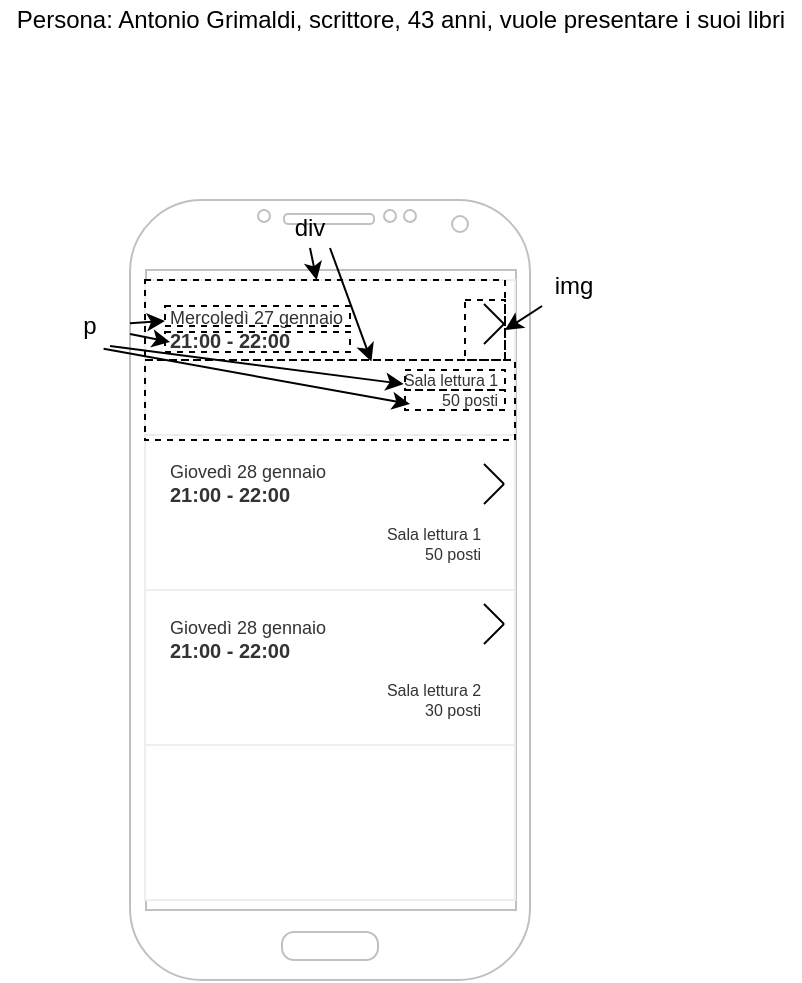 <mxfile version="14.1.9" type="github">
  <diagram id="QiETxbQGKEjQJkYVMANZ" name="Page-1">
    <mxGraphModel dx="338" dy="238" grid="1" gridSize="10" guides="1" tooltips="1" connect="1" arrows="1" fold="1" page="1" pageScale="1" pageWidth="850" pageHeight="1100" math="0" shadow="0">
      <root>
        <mxCell id="0" />
        <mxCell id="1" parent="0" />
        <mxCell id="X5kcKA9qUReP4utvDf1M-1" value="Persona: Antonio Grimaldi, scrittore, 43 anni, vuole presentare i suoi libri" style="text;html=1;resizable=0;autosize=1;align=center;verticalAlign=middle;points=[];fillColor=none;strokeColor=none;rounded=0;" vertex="1" parent="1">
          <mxGeometry x="225" y="10" width="400" height="20" as="geometry" />
        </mxCell>
        <mxCell id="X5kcKA9qUReP4utvDf1M-3" value="" style="verticalLabelPosition=bottom;verticalAlign=top;html=1;shadow=0;dashed=0;strokeWidth=1;shape=mxgraph.android.phone2;strokeColor=#c0c0c0;" vertex="1" parent="1">
          <mxGeometry x="290" y="110" width="200" height="390" as="geometry" />
        </mxCell>
        <mxCell id="X5kcKA9qUReP4utvDf1M-21" value="" style="strokeWidth=1;html=1;shadow=0;dashed=0;shape=mxgraph.android.rrect;rSize=0;strokeColor=#eeeeee;fillColor=#ffffff;gradientColor=none;" vertex="1" parent="1">
          <mxGeometry x="297.5" y="150" width="185" height="310" as="geometry" />
        </mxCell>
        <mxCell id="X5kcKA9qUReP4utvDf1M-22" value="&lt;font style=&quot;font-size: 9px&quot;&gt;Mercoledì 27 gennaio&amp;nbsp; &amp;nbsp; &amp;nbsp; &amp;nbsp; &amp;nbsp; &amp;nbsp; &amp;nbsp; &amp;nbsp; &amp;nbsp; &amp;nbsp; &amp;nbsp; &amp;nbsp; &amp;nbsp; &amp;nbsp; &amp;nbsp; &amp;nbsp;&lt;/font&gt;&lt;br&gt;&lt;font style=&quot;font-size: 10px&quot;&gt;&lt;b&gt;21:00 - 22:00&lt;/b&gt;&lt;/font&gt;&lt;br&gt;&lt;br&gt;&lt;div style=&quot;text-align: right&quot;&gt;&lt;span&gt;Sala lettura 1&lt;/span&gt;&lt;/div&gt;&lt;div style=&quot;text-align: right&quot;&gt;&lt;span&gt;50 posti&lt;/span&gt;&lt;/div&gt;" style="strokeColor=inherit;fillColor=inherit;gradientColor=inherit;strokeWidth=1;html=1;shadow=0;dashed=0;shape=mxgraph.android.rrect;rSize=0;align=left;spacingLeft=10;fontSize=8;fontColor=#333333;" vertex="1" parent="X5kcKA9qUReP4utvDf1M-21">
          <mxGeometry width="185" height="77.5" as="geometry" />
        </mxCell>
        <mxCell id="X5kcKA9qUReP4utvDf1M-23" value="&lt;font style=&quot;font-size: 9px&quot;&gt;Giovedì 28 gennaio&amp;nbsp; &amp;nbsp; &amp;nbsp; &amp;nbsp; &amp;nbsp; &amp;nbsp; &amp;nbsp; &amp;nbsp; &amp;nbsp; &amp;nbsp; &amp;nbsp; &amp;nbsp; &amp;nbsp; &amp;nbsp; &amp;nbsp; &amp;nbsp;&lt;/font&gt;&lt;br&gt;&lt;font style=&quot;font-size: 10px&quot;&gt;&lt;b&gt;21:00 - 22:00&lt;/b&gt;&lt;/font&gt;&lt;br&gt;&lt;br&gt;&lt;div style=&quot;text-align: right&quot;&gt;Sala lettura 1&lt;/div&gt;&lt;div style=&quot;text-align: right&quot;&gt;50 posti&lt;/div&gt;" style="strokeColor=inherit;fillColor=inherit;gradientColor=inherit;strokeWidth=1;html=1;shadow=0;dashed=0;shape=mxgraph.android.rrect;rSize=0;align=left;spacingLeft=10;fontSize=8;fontColor=#333333;" vertex="1" parent="X5kcKA9qUReP4utvDf1M-21">
          <mxGeometry y="77.5" width="185" height="77.5" as="geometry" />
        </mxCell>
        <mxCell id="X5kcKA9qUReP4utvDf1M-24" value="&lt;font style=&quot;font-size: 9px&quot;&gt;Giovedì 28 gennaio&amp;nbsp; &amp;nbsp; &amp;nbsp; &amp;nbsp; &amp;nbsp; &amp;nbsp; &amp;nbsp; &amp;nbsp; &amp;nbsp; &amp;nbsp; &amp;nbsp; &amp;nbsp; &amp;nbsp; &amp;nbsp; &amp;nbsp; &amp;nbsp;&lt;/font&gt;&lt;br&gt;&lt;font style=&quot;font-size: 10px&quot;&gt;&lt;b&gt;21:00 - 22:00&lt;/b&gt;&lt;/font&gt;&lt;br&gt;&lt;br&gt;&lt;div style=&quot;text-align: right&quot;&gt;Sala lettura 2&lt;/div&gt;&lt;div style=&quot;text-align: right&quot;&gt;30 posti&lt;/div&gt;" style="strokeColor=inherit;fillColor=inherit;gradientColor=inherit;strokeWidth=1;html=1;shadow=0;dashed=0;shape=mxgraph.android.rrect;rSize=0;align=left;spacingLeft=10;fontSize=8;fontColor=#333333;" vertex="1" parent="X5kcKA9qUReP4utvDf1M-21">
          <mxGeometry y="155" width="185" height="77.5" as="geometry" />
        </mxCell>
        <mxCell id="X5kcKA9qUReP4utvDf1M-38" value="" style="rounded=0;whiteSpace=wrap;html=1;dashed=1;fillColor=none;" vertex="1" parent="X5kcKA9qUReP4utvDf1M-21">
          <mxGeometry width="180" height="40" as="geometry" />
        </mxCell>
        <mxCell id="X5kcKA9qUReP4utvDf1M-39" value="" style="rounded=0;whiteSpace=wrap;html=1;dashed=1;fillColor=none;" vertex="1" parent="X5kcKA9qUReP4utvDf1M-21">
          <mxGeometry y="40" width="185" height="40" as="geometry" />
        </mxCell>
        <mxCell id="X5kcKA9qUReP4utvDf1M-42" value="" style="rounded=0;whiteSpace=wrap;html=1;dashed=1;fillColor=none;" vertex="1" parent="X5kcKA9qUReP4utvDf1M-21">
          <mxGeometry x="130" y="45" width="50" height="10" as="geometry" />
        </mxCell>
        <mxCell id="X5kcKA9qUReP4utvDf1M-43" value="" style="rounded=0;whiteSpace=wrap;html=1;dashed=1;fillColor=none;" vertex="1" parent="X5kcKA9qUReP4utvDf1M-21">
          <mxGeometry x="130" y="55" width="50" height="10" as="geometry" />
        </mxCell>
        <mxCell id="X5kcKA9qUReP4utvDf1M-44" value="" style="rounded=0;whiteSpace=wrap;html=1;dashed=1;fillColor=none;" vertex="1" parent="X5kcKA9qUReP4utvDf1M-21">
          <mxGeometry x="160" y="10" width="20" height="30" as="geometry" />
        </mxCell>
        <mxCell id="X5kcKA9qUReP4utvDf1M-45" value="div" style="text;html=1;strokeColor=none;fillColor=none;align=center;verticalAlign=middle;whiteSpace=wrap;rounded=0;dashed=1;" vertex="1" parent="X5kcKA9qUReP4utvDf1M-21">
          <mxGeometry x="62.5" y="-36" width="40" height="20" as="geometry" />
        </mxCell>
        <mxCell id="X5kcKA9qUReP4utvDf1M-51" value="" style="endArrow=classic;html=1;exitX=0.5;exitY=1;exitDx=0;exitDy=0;" edge="1" parent="X5kcKA9qUReP4utvDf1M-21" source="X5kcKA9qUReP4utvDf1M-45" target="X5kcKA9qUReP4utvDf1M-38">
          <mxGeometry width="50" height="50" relative="1" as="geometry">
            <mxPoint x="52.5" y="50" as="sourcePoint" />
            <mxPoint x="102.5" as="targetPoint" />
          </mxGeometry>
        </mxCell>
        <mxCell id="X5kcKA9qUReP4utvDf1M-52" value="" style="endArrow=classic;html=1;exitX=0.75;exitY=1;exitDx=0;exitDy=0;entryX=0.612;entryY=0.02;entryDx=0;entryDy=0;entryPerimeter=0;" edge="1" parent="X5kcKA9qUReP4utvDf1M-21" source="X5kcKA9qUReP4utvDf1M-45" target="X5kcKA9qUReP4utvDf1M-39">
          <mxGeometry width="50" height="50" relative="1" as="geometry">
            <mxPoint x="92.5" y="9" as="sourcePoint" />
            <mxPoint x="92.857" y="10" as="targetPoint" />
          </mxGeometry>
        </mxCell>
        <mxCell id="X5kcKA9qUReP4utvDf1M-31" value="" style="endArrow=none;html=1;" edge="1" parent="1">
          <mxGeometry width="50" height="50" relative="1" as="geometry">
            <mxPoint x="467" y="182" as="sourcePoint" />
            <mxPoint x="477" y="172" as="targetPoint" />
          </mxGeometry>
        </mxCell>
        <mxCell id="X5kcKA9qUReP4utvDf1M-32" value="" style="endArrow=none;html=1;" edge="1" parent="1">
          <mxGeometry width="50" height="50" relative="1" as="geometry">
            <mxPoint x="467" y="162" as="sourcePoint" />
            <mxPoint x="477" y="172" as="targetPoint" />
          </mxGeometry>
        </mxCell>
        <mxCell id="X5kcKA9qUReP4utvDf1M-33" value="" style="endArrow=none;html=1;" edge="1" parent="1">
          <mxGeometry width="50" height="50" relative="1" as="geometry">
            <mxPoint x="467" y="262" as="sourcePoint" />
            <mxPoint x="477" y="252" as="targetPoint" />
          </mxGeometry>
        </mxCell>
        <mxCell id="X5kcKA9qUReP4utvDf1M-34" value="" style="endArrow=none;html=1;" edge="1" parent="1">
          <mxGeometry width="50" height="50" relative="1" as="geometry">
            <mxPoint x="467" y="242" as="sourcePoint" />
            <mxPoint x="477" y="252" as="targetPoint" />
          </mxGeometry>
        </mxCell>
        <mxCell id="X5kcKA9qUReP4utvDf1M-35" value="" style="endArrow=none;html=1;" edge="1" parent="1">
          <mxGeometry width="50" height="50" relative="1" as="geometry">
            <mxPoint x="467" y="332" as="sourcePoint" />
            <mxPoint x="477" y="322" as="targetPoint" />
          </mxGeometry>
        </mxCell>
        <mxCell id="X5kcKA9qUReP4utvDf1M-36" value="" style="endArrow=none;html=1;" edge="1" parent="1">
          <mxGeometry width="50" height="50" relative="1" as="geometry">
            <mxPoint x="467" y="312" as="sourcePoint" />
            <mxPoint x="477" y="322" as="targetPoint" />
          </mxGeometry>
        </mxCell>
        <mxCell id="X5kcKA9qUReP4utvDf1M-40" value="" style="rounded=0;whiteSpace=wrap;html=1;dashed=1;fillColor=none;" vertex="1" parent="1">
          <mxGeometry x="307.5" y="163" width="92.5" height="10" as="geometry" />
        </mxCell>
        <mxCell id="X5kcKA9qUReP4utvDf1M-41" value="" style="rounded=0;whiteSpace=wrap;html=1;dashed=1;fillColor=none;" vertex="1" parent="1">
          <mxGeometry x="307.5" y="176" width="92.5" height="10" as="geometry" />
        </mxCell>
        <mxCell id="X5kcKA9qUReP4utvDf1M-46" value="p" style="text;html=1;strokeColor=none;fillColor=none;align=center;verticalAlign=middle;whiteSpace=wrap;rounded=0;dashed=1;" vertex="1" parent="1">
          <mxGeometry x="250" y="163" width="40" height="20" as="geometry" />
        </mxCell>
        <mxCell id="X5kcKA9qUReP4utvDf1M-47" value="" style="endArrow=classic;html=1;entryX=0;entryY=0.75;entryDx=0;entryDy=0;" edge="1" parent="1" source="X5kcKA9qUReP4utvDf1M-46" target="X5kcKA9qUReP4utvDf1M-40">
          <mxGeometry width="50" height="50" relative="1" as="geometry">
            <mxPoint x="350" y="200" as="sourcePoint" />
            <mxPoint x="400" y="150" as="targetPoint" />
          </mxGeometry>
        </mxCell>
        <mxCell id="X5kcKA9qUReP4utvDf1M-48" value="" style="endArrow=classic;html=1;" edge="1" parent="1" source="X5kcKA9qUReP4utvDf1M-46">
          <mxGeometry width="50" height="50" relative="1" as="geometry">
            <mxPoint x="300" y="181.667" as="sourcePoint" />
            <mxPoint x="310" y="181" as="targetPoint" />
          </mxGeometry>
        </mxCell>
        <mxCell id="X5kcKA9qUReP4utvDf1M-49" value="" style="endArrow=classic;html=1;exitX=0.75;exitY=1;exitDx=0;exitDy=0;entryX=-0.014;entryY=-0.3;entryDx=0;entryDy=0;entryPerimeter=0;" edge="1" parent="1" source="X5kcKA9qUReP4utvDf1M-46" target="X5kcKA9qUReP4utvDf1M-43">
          <mxGeometry width="50" height="50" relative="1" as="geometry">
            <mxPoint x="300" y="187" as="sourcePoint" />
            <mxPoint x="320" y="191" as="targetPoint" />
          </mxGeometry>
        </mxCell>
        <mxCell id="X5kcKA9qUReP4utvDf1M-50" value="" style="endArrow=classic;html=1;exitX=0.67;exitY=1.07;exitDx=0;exitDy=0;exitPerimeter=0;" edge="1" parent="1" source="X5kcKA9qUReP4utvDf1M-46">
          <mxGeometry width="50" height="50" relative="1" as="geometry">
            <mxPoint x="290" y="193" as="sourcePoint" />
            <mxPoint x="430" y="212" as="targetPoint" />
          </mxGeometry>
        </mxCell>
        <mxCell id="X5kcKA9qUReP4utvDf1M-53" value="img" style="text;html=1;strokeColor=none;fillColor=none;align=center;verticalAlign=middle;whiteSpace=wrap;rounded=0;dashed=1;" vertex="1" parent="1">
          <mxGeometry x="491.5" y="143" width="40" height="20" as="geometry" />
        </mxCell>
        <mxCell id="X5kcKA9qUReP4utvDf1M-54" value="" style="endArrow=classic;html=1;entryX=1;entryY=0.5;entryDx=0;entryDy=0;" edge="1" parent="1" source="X5kcKA9qUReP4utvDf1M-53" target="X5kcKA9qUReP4utvDf1M-44">
          <mxGeometry width="50" height="50" relative="1" as="geometry">
            <mxPoint x="350" y="200" as="sourcePoint" />
            <mxPoint x="400" y="150" as="targetPoint" />
          </mxGeometry>
        </mxCell>
      </root>
    </mxGraphModel>
  </diagram>
</mxfile>

